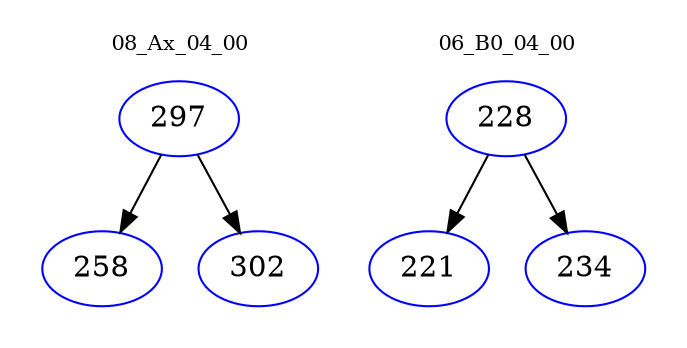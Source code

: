 digraph{
subgraph cluster_0 {
color = white
label = "08_Ax_04_00";
fontsize=10;
T0_297 [label="297", color="blue"]
T0_297 -> T0_258 [color="black"]
T0_258 [label="258", color="blue"]
T0_297 -> T0_302 [color="black"]
T0_302 [label="302", color="blue"]
}
subgraph cluster_1 {
color = white
label = "06_B0_04_00";
fontsize=10;
T1_228 [label="228", color="blue"]
T1_228 -> T1_221 [color="black"]
T1_221 [label="221", color="blue"]
T1_228 -> T1_234 [color="black"]
T1_234 [label="234", color="blue"]
}
}
